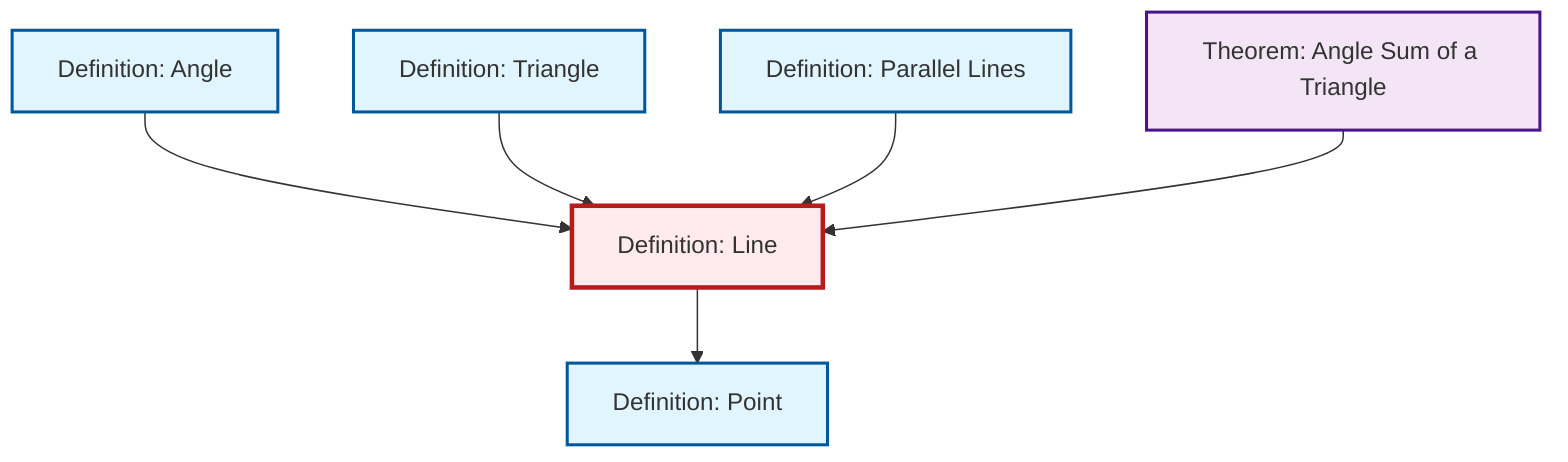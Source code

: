 graph TD
    classDef definition fill:#e1f5fe,stroke:#01579b,stroke-width:2px
    classDef theorem fill:#f3e5f5,stroke:#4a148c,stroke-width:2px
    classDef axiom fill:#fff3e0,stroke:#e65100,stroke-width:2px
    classDef example fill:#e8f5e9,stroke:#1b5e20,stroke-width:2px
    classDef current fill:#ffebee,stroke:#b71c1c,stroke-width:3px
    def-line["Definition: Line"]:::definition
    def-angle["Definition: Angle"]:::definition
    def-triangle["Definition: Triangle"]:::definition
    def-point["Definition: Point"]:::definition
    def-parallel["Definition: Parallel Lines"]:::definition
    thm-angle-sum-triangle["Theorem: Angle Sum of a Triangle"]:::theorem
    def-angle --> def-line
    def-line --> def-point
    def-triangle --> def-line
    def-parallel --> def-line
    thm-angle-sum-triangle --> def-line
    class def-line current